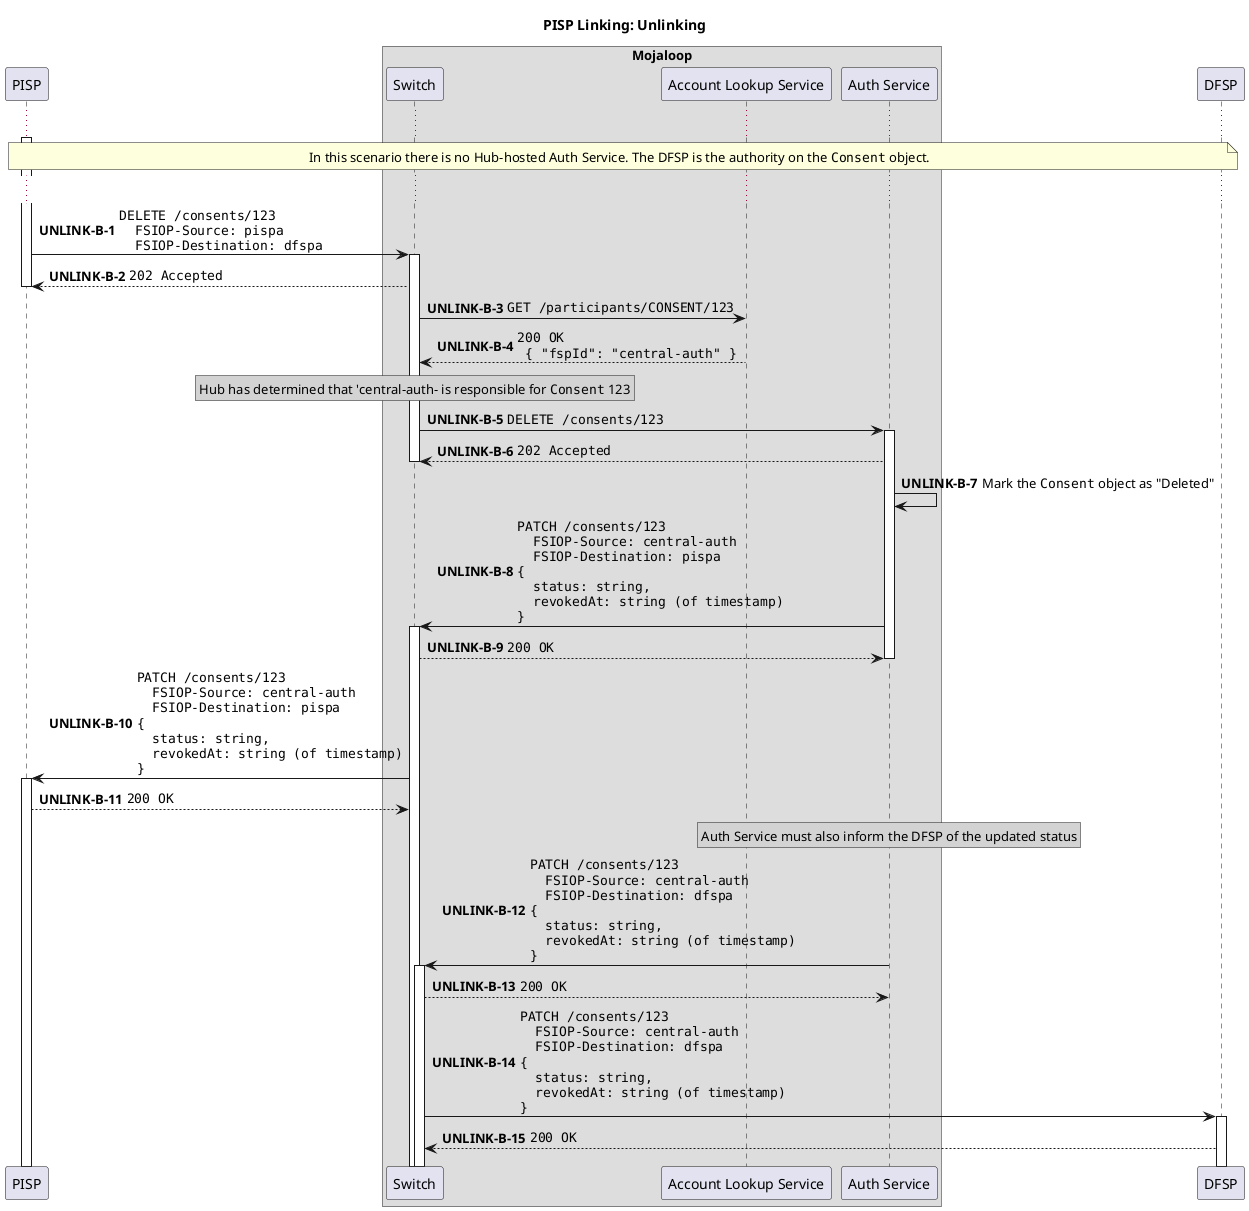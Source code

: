 @startuml

!pragma teoz true

title PISP Linking: Unlinking

participant "PISP" as PISP

box "Mojaloop"
    participant Switch
    participant "Account Lookup Service" as ALS
    participant "Auth Service" as Auth
end box

participant "DFSP" as DFSP

autonumber 1 "<b>UNLINK-B-#</b>"

activate PISP

...

note over PISP, DFSP
  In this scenario there is no Hub-hosted Auth Service. The DFSP is the authority on the ""Consent"" object.
end note

...

PISP -> Switch ++: ""DELETE /consents/123""\n\
""  FSIOP-Source: pispa""\n\
""  FSIOP-Destination: dfspa""
Switch --> PISP: ""202 Accepted""
deactivate PISP

Switch -> ALS: ""GET /participants/CONSENT/123""
ALS --> Switch: ""200 OK""\n\
"" { "fspId": "central-auth" }""

rnote over Switch #LightGray
  Hub has determined that 'central-auth- is responsible for ""Consent"" 123
end note

Switch -> Auth ++:  ""DELETE /consents/123""
Auth --> Switch: ""202 Accepted""
deactivate Switch

Auth -> Auth: Mark the ""Consent"" object as "Deleted"

Auth -> Switch ++: ""PATCH /consents/123""\n\
""  FSIOP-Source: central-auth""\n\
""  FSIOP-Destination: pispa""\n\
""{ ""\n\
""  status: string,""\n\
""  revokedAt: string (of timestamp)""\n\
""}""
Switch --> Auth: ""200 OK""
deactivate Auth

Switch -> PISP ++: ""PATCH /consents/123""\n\
""  FSIOP-Source: central-auth""\n\
""  FSIOP-Destination: pispa""\n\
""{ ""\n\
""  status: string,""\n\
""  revokedAt: string (of timestamp)""\n\
""}""
PISP --> Switch: ""200 OK""


rnote over Auth #LightGray
  Auth Service must also inform the DFSP of the updated status
end note

Auth -> Switch ++: ""PATCH /consents/123""\n\
""  FSIOP-Source: central-auth""\n\
""  FSIOP-Destination: dfspa""\n\
""{ ""\n\
""  status: string,""\n\
""  revokedAt: string (of timestamp)""\n\
""}""
Switch --> Auth: ""200 OK""
deactivate Auth

Switch -> DFSP ++: ""PATCH /consents/123""\n\
""  FSIOP-Source: central-auth""\n\
""  FSIOP-Destination: dfspa""\n\
""{ ""\n\
""  status: string,""\n\
""  revokedAt: string (of timestamp)""\n\
""}""
DFSP --> Switch: ""200 OK""

@enduml
